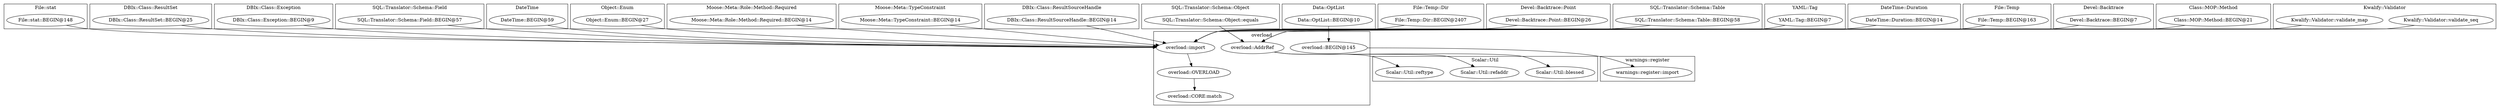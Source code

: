 digraph {
graph [overlap=false]
subgraph cluster_File_stat {
	label="File::stat";
	"File::stat::BEGIN@148";
}
subgraph cluster_DBIx_Class_ResultSet {
	label="DBIx::Class::ResultSet";
	"DBIx::Class::ResultSet::BEGIN@25";
}
subgraph cluster_DBIx_Class_Exception {
	label="DBIx::Class::Exception";
	"DBIx::Class::Exception::BEGIN@9";
}
subgraph cluster_SQL_Translator_Schema_Field {
	label="SQL::Translator::Schema::Field";
	"SQL::Translator::Schema::Field::BEGIN@57";
}
subgraph cluster_DateTime {
	label="DateTime";
	"DateTime::BEGIN@59";
}
subgraph cluster_Object_Enum {
	label="Object::Enum";
	"Object::Enum::BEGIN@27";
}
subgraph cluster_overload {
	label="overload";
	"overload::AddrRef";
	"overload::OVERLOAD";
	"overload::BEGIN@145";
	"overload::import";
	"overload::CORE:match";
}
subgraph cluster_Moose_Meta_Role_Method_Required {
	label="Moose::Meta::Role::Method::Required";
	"Moose::Meta::Role::Method::Required::BEGIN@14";
}
subgraph cluster_Moose_Meta_TypeConstraint {
	label="Moose::Meta::TypeConstraint";
	"Moose::Meta::TypeConstraint::BEGIN@14";
}
subgraph cluster_DBIx_Class_ResultSourceHandle {
	label="DBIx::Class::ResultSourceHandle";
	"DBIx::Class::ResultSourceHandle::BEGIN@14";
}
subgraph cluster_SQL_Translator_Schema_Object {
	label="SQL::Translator::Schema::Object";
	"SQL::Translator::Schema::Object::equals";
}
subgraph cluster_Data_OptList {
	label="Data::OptList";
	"Data::OptList::BEGIN@10";
}
subgraph cluster_Scalar_Util {
	label="Scalar::Util";
	"Scalar::Util::refaddr";
	"Scalar::Util::reftype";
	"Scalar::Util::blessed";
}
subgraph cluster_File_Temp_Dir {
	label="File::Temp::Dir";
	"File::Temp::Dir::BEGIN@2407";
}
subgraph cluster_warnings_register {
	label="warnings::register";
	"warnings::register::import";
}
subgraph cluster_Devel_Backtrace_Point {
	label="Devel::Backtrace::Point";
	"Devel::Backtrace::Point::BEGIN@26";
}
subgraph cluster_SQL_Translator_Schema_Table {
	label="SQL::Translator::Schema::Table";
	"SQL::Translator::Schema::Table::BEGIN@58";
}
subgraph cluster_YAML_Tag {
	label="YAML::Tag";
	"YAML::Tag::BEGIN@7";
}
subgraph cluster_DateTime_Duration {
	label="DateTime::Duration";
	"DateTime::Duration::BEGIN@14";
}
subgraph cluster_File_Temp {
	label="File::Temp";
	"File::Temp::BEGIN@163";
}
subgraph cluster_Devel_Backtrace {
	label="Devel::Backtrace";
	"Devel::Backtrace::BEGIN@7";
}
subgraph cluster_Class_MOP_Method {
	label="Class::MOP::Method";
	"Class::MOP::Method::BEGIN@21";
}
subgraph cluster_Kwalify_Validator {
	label="Kwalify::Validator";
	"Kwalify::Validator::validate_seq";
	"Kwalify::Validator::validate_map";
}
"overload::AddrRef" -> "Scalar::Util::blessed";
"overload::BEGIN@145" -> "warnings::register::import";
"overload::import" -> "overload::OVERLOAD";
"DateTime::BEGIN@59" -> "overload::import";
"Object::Enum::BEGIN@27" -> "overload::import";
"DBIx::Class::ResultSet::BEGIN@25" -> "overload::import";
"DBIx::Class::Exception::BEGIN@9" -> "overload::import";
"SQL::Translator::Schema::Field::BEGIN@57" -> "overload::import";
"Devel::Backtrace::BEGIN@7" -> "overload::import";
"DBIx::Class::ResultSourceHandle::BEGIN@14" -> "overload::import";
"Class::MOP::Method::BEGIN@21" -> "overload::import";
"File::Temp::BEGIN@163" -> "overload::import";
"Moose::Meta::Role::Method::Required::BEGIN@14" -> "overload::import";
"File::stat::BEGIN@148" -> "overload::import";
"SQL::Translator::Schema::Table::BEGIN@58" -> "overload::import";
"Moose::Meta::TypeConstraint::BEGIN@14" -> "overload::import";
"YAML::Tag::BEGIN@7" -> "overload::import";
"File::Temp::Dir::BEGIN@2407" -> "overload::import";
"DateTime::Duration::BEGIN@14" -> "overload::import";
"Devel::Backtrace::Point::BEGIN@26" -> "overload::import";
"Data::OptList::BEGIN@10" -> "overload::BEGIN@145";
"overload::AddrRef" -> "Scalar::Util::refaddr";
"SQL::Translator::Schema::Object::equals" -> "overload::AddrRef";
"Kwalify::Validator::validate_seq" -> "overload::AddrRef";
"Kwalify::Validator::validate_map" -> "overload::AddrRef";
"overload::AddrRef" -> "Scalar::Util::reftype";
"overload::OVERLOAD" -> "overload::CORE:match";
}
